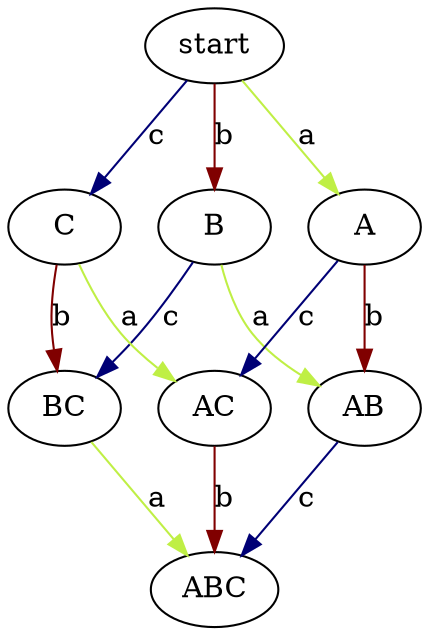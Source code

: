 digraph G {
	"AC" -> "ABC" [label="b", color="#800000"]
	"BC" -> "ABC" [label="a", color="#bfef45"]
	"start" -> "B" [label="b", color="#800000"]
	"start" -> "C" [label="c", color="#000075"]
	"start" -> "A" [label="a", color="#bfef45"]
	"AB" -> "ABC" [label="c", color="#000075"]
	"B" -> "BC" [label="c", color="#000075"]
	"B" -> "AB" [label="a", color="#bfef45"]
	"C" -> "AC" [label="a", color="#bfef45"]
	"C" -> "BC" [label="b", color="#800000"]
	"A" -> "AC" [label="c", color="#000075"]
	"A" -> "AB" [label="b", color="#800000"]
} 
 /* 
	> C -b-> BC / < C -c-> start
	< AB -a-> B / < AB -b-> A
	< BC -c-> B / < BC -b-> C
	> BC -a-> ABC / < BC -b-> C
	> AC -b-> ABC / < AC -a-> C
	> A -c-> AC / < A -a-> start
	> A -b-> AB / < A -a-> start
	> start -c-> C / > start -b-> B
	> C -a-> AC / > C -b-> BC
	> B -a-> AB / > B -c-> BC
	> start -a-> A / > start -c-> C
	> B -c-> BC / < B -b-> start
	> AB -c-> ABC / < AB -b-> A
	> AB -c-> ABC / < AB -a-> B
	> BC -a-> ABC / < BC -c-> B
	< AC -a-> C / < AC -c-> A
	> start -a-> A / > start -b-> B
	< ABC -b-> AC / < ABC -c-> AB
	< ABC -a-> BC / < ABC -c-> AB
	> A -c-> AC / > A -b-> AB
	> B -a-> AB / < B -b-> start
	> C -a-> AC / < C -c-> start
	> AC -b-> ABC / < AC -c-> A
	< ABC -a-> BC / < ABC -b-> AC
*/